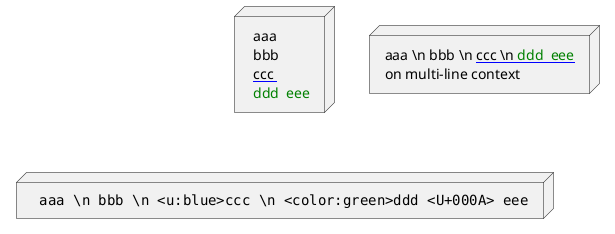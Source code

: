 {
  "sha1": "b06avwjdwkb6kyu242co0vbvbwc7tvp",
  "insertion": {
    "when": "2024-11-23T15:35:39.108Z",
    "url": "https://forum.plantuml.net/12480/new-line-in-table-built-with-variables-broken-from-1-2020-20?show=12547#c12547",
    "user": "The-Lum"
  }
}
@startuml
!$var=" aaa \n bbb \n <u:blue>ccc \n <color:green>ddd <U+000A> eee"

node "$var" as a

node b [
$var
on multi-line context
]

node c [
<code>
$var
</code>
]
@enduml
